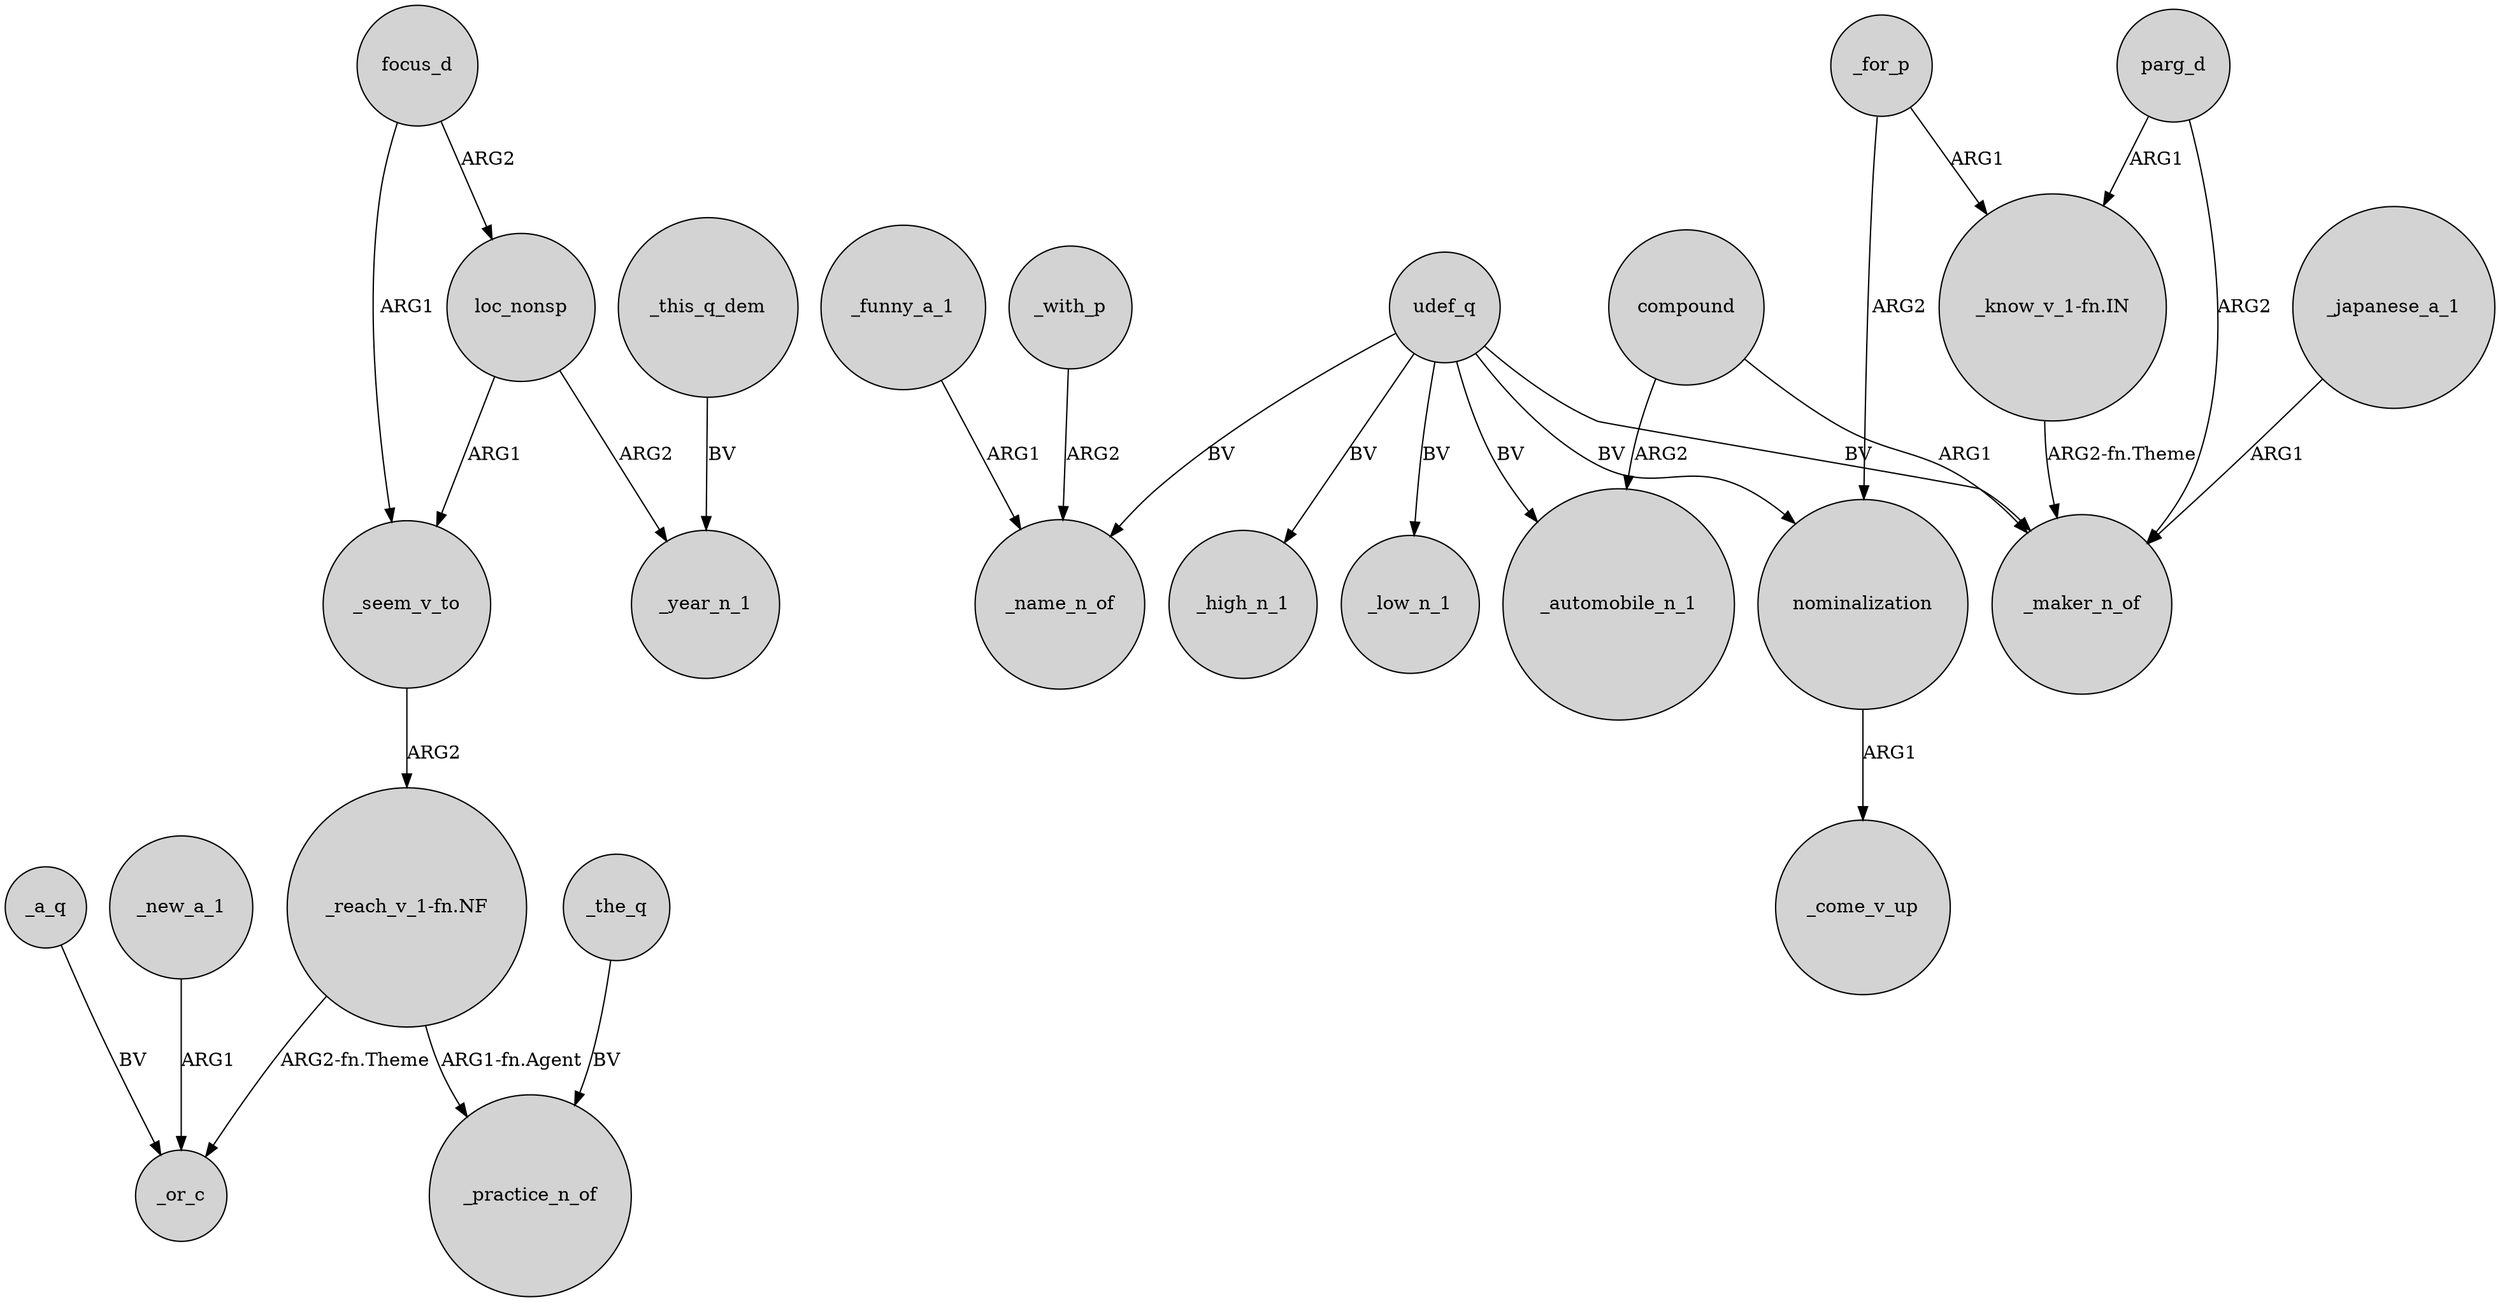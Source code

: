 digraph {
	node [shape=circle style=filled]
	focus_d -> loc_nonsp [label=ARG2]
	_funny_a_1 -> _name_n_of [label=ARG1]
	parg_d -> "_know_v_1-fn.IN" [label=ARG1]
	udef_q -> _low_n_1 [label=BV]
	udef_q -> _automobile_n_1 [label=BV]
	_for_p -> nominalization [label=ARG2]
	compound -> _maker_n_of [label=ARG1]
	loc_nonsp -> _seem_v_to [label=ARG1]
	_a_q -> _or_c [label=BV]
	parg_d -> _maker_n_of [label=ARG2]
	_seem_v_to -> "_reach_v_1-fn.NF" [label=ARG2]
	udef_q -> _high_n_1 [label=BV]
	_new_a_1 -> _or_c [label=ARG1]
	_japanese_a_1 -> _maker_n_of [label=ARG1]
	compound -> _automobile_n_1 [label=ARG2]
	"_reach_v_1-fn.NF" -> _practice_n_of [label="ARG1-fn.Agent"]
	focus_d -> _seem_v_to [label=ARG1]
	udef_q -> _maker_n_of [label=BV]
	_the_q -> _practice_n_of [label=BV]
	loc_nonsp -> _year_n_1 [label=ARG2]
	"_reach_v_1-fn.NF" -> _or_c [label="ARG2-fn.Theme"]
	udef_q -> nominalization [label=BV]
	_for_p -> "_know_v_1-fn.IN" [label=ARG1]
	_with_p -> _name_n_of [label=ARG2]
	nominalization -> _come_v_up [label=ARG1]
	udef_q -> _name_n_of [label=BV]
	"_know_v_1-fn.IN" -> _maker_n_of [label="ARG2-fn.Theme"]
	_this_q_dem -> _year_n_1 [label=BV]
}
